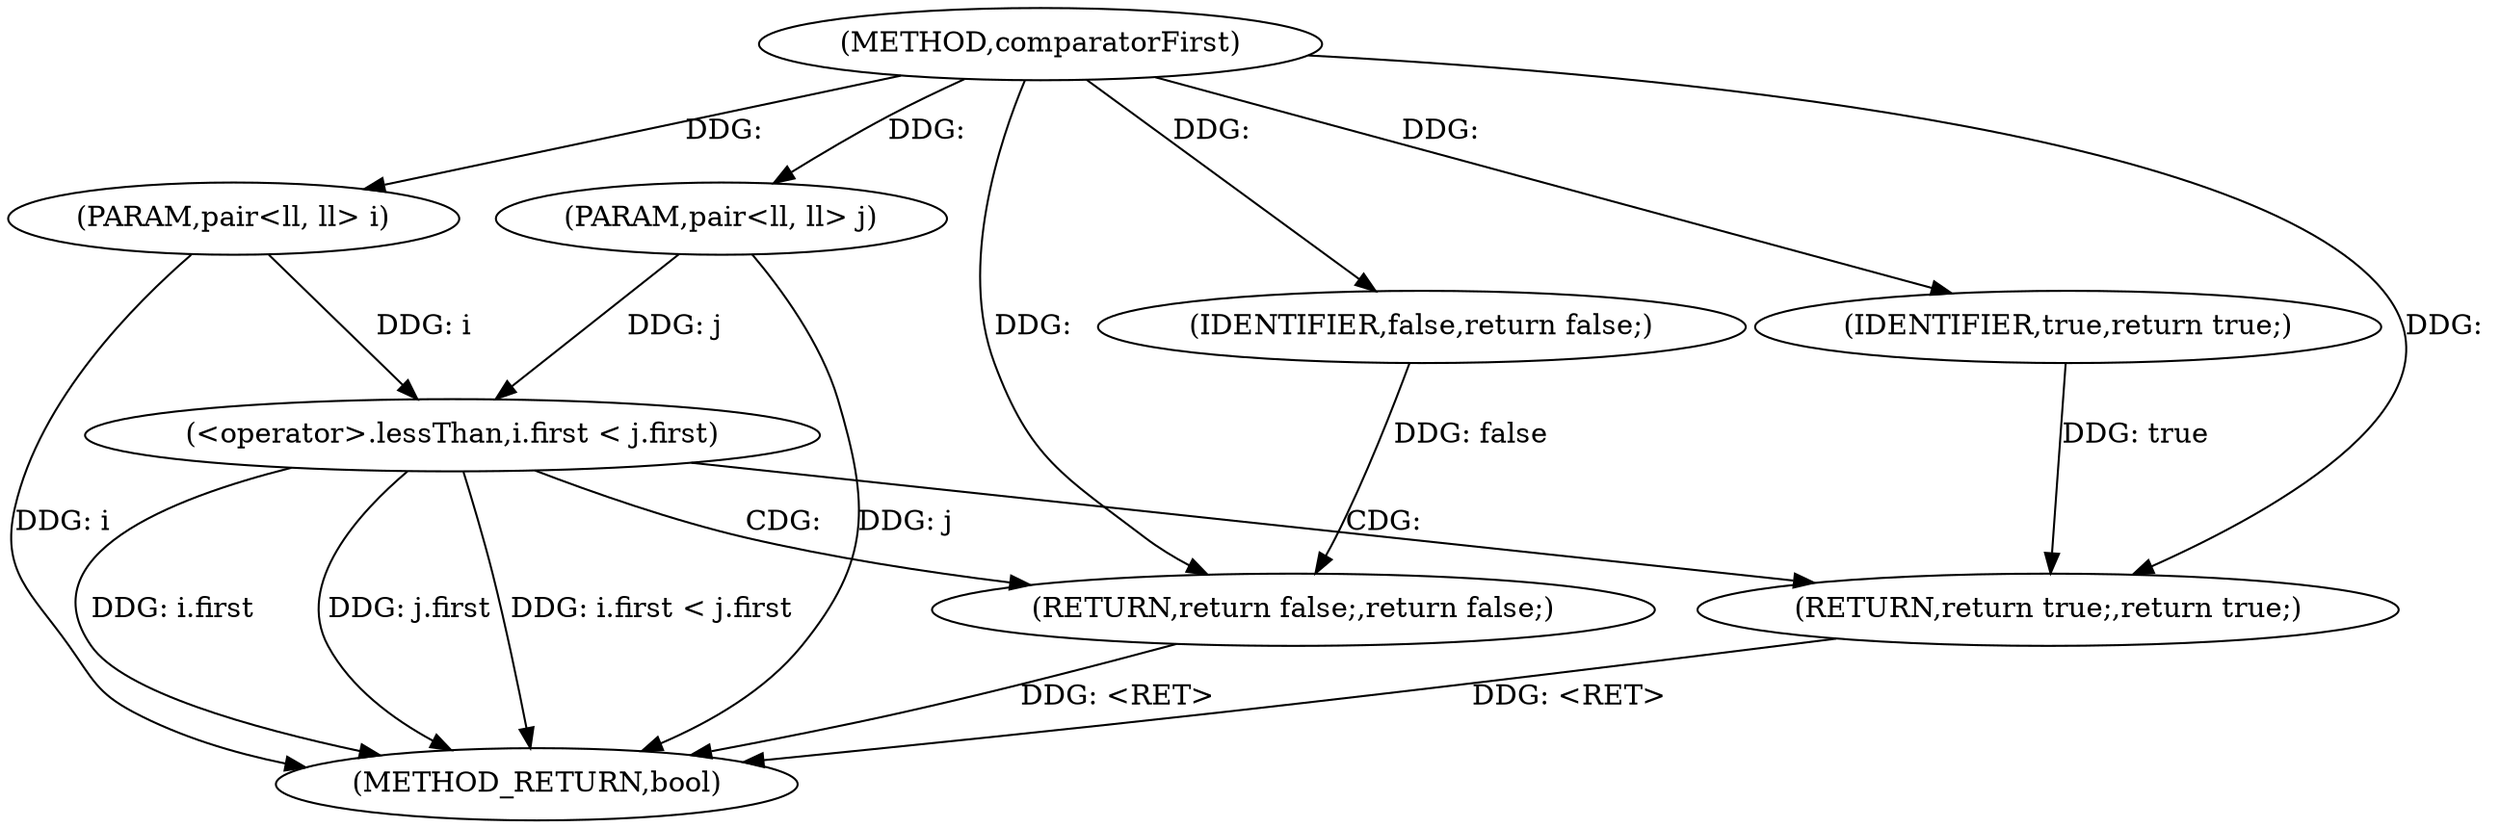 digraph "comparatorFirst" {  
"1000672" [label = "(METHOD,comparatorFirst)" ]
"1000688" [label = "(METHOD_RETURN,bool)" ]
"1000673" [label = "(PARAM,pair<ll, ll> i)" ]
"1000674" [label = "(PARAM,pair<ll, ll> j)" ]
"1000686" [label = "(RETURN,return false;,return false;)" ]
"1000677" [label = "(<operator>.lessThan,i.first < j.first)" ]
"1000684" [label = "(RETURN,return true;,return true;)" ]
"1000687" [label = "(IDENTIFIER,false,return false;)" ]
"1000685" [label = "(IDENTIFIER,true,return true;)" ]
  "1000684" -> "1000688"  [ label = "DDG: <RET>"] 
  "1000686" -> "1000688"  [ label = "DDG: <RET>"] 
  "1000673" -> "1000688"  [ label = "DDG: i"] 
  "1000674" -> "1000688"  [ label = "DDG: j"] 
  "1000677" -> "1000688"  [ label = "DDG: i.first"] 
  "1000677" -> "1000688"  [ label = "DDG: j.first"] 
  "1000677" -> "1000688"  [ label = "DDG: i.first < j.first"] 
  "1000672" -> "1000673"  [ label = "DDG: "] 
  "1000672" -> "1000674"  [ label = "DDG: "] 
  "1000687" -> "1000686"  [ label = "DDG: false"] 
  "1000672" -> "1000686"  [ label = "DDG: "] 
  "1000685" -> "1000684"  [ label = "DDG: true"] 
  "1000672" -> "1000684"  [ label = "DDG: "] 
  "1000672" -> "1000687"  [ label = "DDG: "] 
  "1000673" -> "1000677"  [ label = "DDG: i"] 
  "1000674" -> "1000677"  [ label = "DDG: j"] 
  "1000672" -> "1000685"  [ label = "DDG: "] 
  "1000677" -> "1000686"  [ label = "CDG: "] 
  "1000677" -> "1000684"  [ label = "CDG: "] 
}
